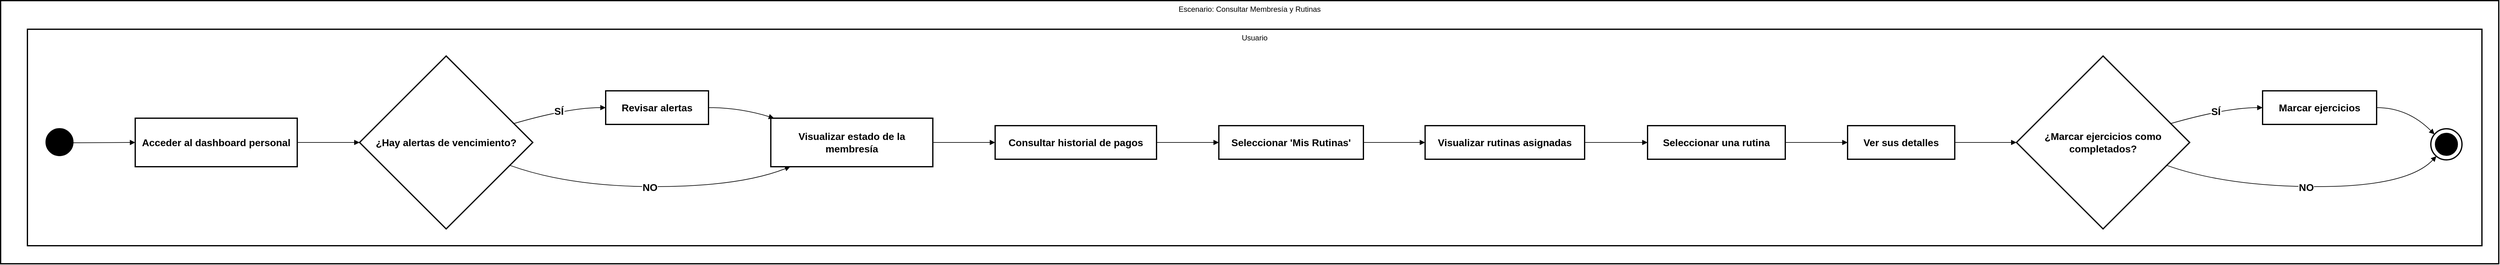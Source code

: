 <mxfile version="28.0.6">
  <diagram name="Page-1" id="ACaN3R1pOOBiM1GDDoXo">
    <mxGraphModel dx="763" dy="440" grid="1" gridSize="10" guides="1" tooltips="1" connect="1" arrows="1" fold="1" page="1" pageScale="1" pageWidth="850" pageHeight="1100" math="0" shadow="0">
      <root>
        <mxCell id="0" />
        <mxCell id="1" parent="0" />
        <mxCell id="DbT_9PZFAlHcxEYZWK9D-1" value="Escenario: Consultar Membresía y Rutinas" style="whiteSpace=wrap;strokeWidth=2;verticalAlign=top;" vertex="1" parent="1">
          <mxGeometry x="20" y="20" width="4009" height="423" as="geometry" />
        </mxCell>
        <mxCell id="DbT_9PZFAlHcxEYZWK9D-2" value="Usuario" style="whiteSpace=wrap;strokeWidth=2;verticalAlign=top;" vertex="1" parent="DbT_9PZFAlHcxEYZWK9D-1">
          <mxGeometry x="43" y="46" width="3939" height="348" as="geometry" />
        </mxCell>
        <mxCell id="DbT_9PZFAlHcxEYZWK9D-3" value="" style="ellipse;aspect=fixed;strokeWidth=2;whiteSpace=wrap;fillColor=#000000;" vertex="1" parent="DbT_9PZFAlHcxEYZWK9D-2">
          <mxGeometry x="30" y="160" width="43" height="43" as="geometry" />
        </mxCell>
        <mxCell id="DbT_9PZFAlHcxEYZWK9D-4" value="Acceder al dashboard personal" style="whiteSpace=wrap;strokeWidth=2;fontSize=16;fontStyle=1" vertex="1" parent="DbT_9PZFAlHcxEYZWK9D-2">
          <mxGeometry x="173" y="143" width="260" height="78" as="geometry" />
        </mxCell>
        <mxCell id="DbT_9PZFAlHcxEYZWK9D-5" value="¿Hay alertas de vencimiento?" style="rhombus;strokeWidth=2;whiteSpace=wrap;fontSize=16;fontStyle=1" vertex="1" parent="DbT_9PZFAlHcxEYZWK9D-2">
          <mxGeometry x="533" y="43" width="278" height="278" as="geometry" />
        </mxCell>
        <mxCell id="DbT_9PZFAlHcxEYZWK9D-6" value="Revisar alertas" style="whiteSpace=wrap;strokeWidth=2;fontSize=16;fontStyle=1" vertex="1" parent="DbT_9PZFAlHcxEYZWK9D-2">
          <mxGeometry x="928" y="99" width="165" height="54" as="geometry" />
        </mxCell>
        <mxCell id="DbT_9PZFAlHcxEYZWK9D-7" value="Visualizar estado de la membresía" style="whiteSpace=wrap;strokeWidth=2;fontSize=16;fontStyle=1" vertex="1" parent="DbT_9PZFAlHcxEYZWK9D-2">
          <mxGeometry x="1193" y="143" width="260" height="78" as="geometry" />
        </mxCell>
        <mxCell id="DbT_9PZFAlHcxEYZWK9D-8" value="Consultar historial de pagos" style="whiteSpace=wrap;strokeWidth=2;fontSize=16;fontStyle=1" vertex="1" parent="DbT_9PZFAlHcxEYZWK9D-2">
          <mxGeometry x="1553" y="155" width="259" height="54" as="geometry" />
        </mxCell>
        <mxCell id="DbT_9PZFAlHcxEYZWK9D-9" value="Seleccionar &#39;Mis Rutinas&#39;" style="whiteSpace=wrap;strokeWidth=2;fontSize=16;fontStyle=1" vertex="1" parent="DbT_9PZFAlHcxEYZWK9D-2">
          <mxGeometry x="1912" y="155" width="232" height="54" as="geometry" />
        </mxCell>
        <mxCell id="DbT_9PZFAlHcxEYZWK9D-10" value="Visualizar rutinas asignadas" style="whiteSpace=wrap;strokeWidth=2;fontSize=16;fontStyle=1" vertex="1" parent="DbT_9PZFAlHcxEYZWK9D-2">
          <mxGeometry x="2243" y="155" width="256" height="54" as="geometry" />
        </mxCell>
        <mxCell id="DbT_9PZFAlHcxEYZWK9D-11" value="Seleccionar una rutina" style="whiteSpace=wrap;strokeWidth=2;fontSize=16;fontStyle=1" vertex="1" parent="DbT_9PZFAlHcxEYZWK9D-2">
          <mxGeometry x="2600" y="155" width="221" height="54" as="geometry" />
        </mxCell>
        <mxCell id="DbT_9PZFAlHcxEYZWK9D-12" value="Ver sus detalles" style="whiteSpace=wrap;strokeWidth=2;fontSize=16;fontStyle=1" vertex="1" parent="DbT_9PZFAlHcxEYZWK9D-2">
          <mxGeometry x="2921" y="155" width="172" height="54" as="geometry" />
        </mxCell>
        <mxCell id="DbT_9PZFAlHcxEYZWK9D-13" value="¿Marcar ejercicios como completados?" style="rhombus;strokeWidth=2;whiteSpace=wrap;fontSize=16;fontStyle=1" vertex="1" parent="DbT_9PZFAlHcxEYZWK9D-2">
          <mxGeometry x="3192" y="43" width="278" height="278" as="geometry" />
        </mxCell>
        <mxCell id="DbT_9PZFAlHcxEYZWK9D-14" value="Marcar ejercicios" style="whiteSpace=wrap;strokeWidth=2;fontSize=16;fontStyle=1" vertex="1" parent="DbT_9PZFAlHcxEYZWK9D-2">
          <mxGeometry x="3587" y="99" width="183" height="54" as="geometry" />
        </mxCell>
        <mxCell id="DbT_9PZFAlHcxEYZWK9D-15" value="" style="ellipse;aspect=fixed;strokeWidth=2;whiteSpace=wrap;fontSize=60;" vertex="1" parent="DbT_9PZFAlHcxEYZWK9D-2">
          <mxGeometry x="3857" y="160" width="50" height="50" as="geometry" />
        </mxCell>
        <mxCell id="DbT_9PZFAlHcxEYZWK9D-16" value="" style="curved=1;startArrow=none;endArrow=block;exitX=1;exitY=0.53;entryX=0;entryY=0.5;rounded=0;" edge="1" parent="DbT_9PZFAlHcxEYZWK9D-2" source="DbT_9PZFAlHcxEYZWK9D-3" target="DbT_9PZFAlHcxEYZWK9D-4">
          <mxGeometry relative="1" as="geometry">
            <Array as="points" />
          </mxGeometry>
        </mxCell>
        <mxCell id="DbT_9PZFAlHcxEYZWK9D-17" value="" style="curved=1;startArrow=none;endArrow=block;exitX=1;exitY=0.5;entryX=0;entryY=0.5;rounded=0;" edge="1" parent="DbT_9PZFAlHcxEYZWK9D-2" source="DbT_9PZFAlHcxEYZWK9D-4" target="DbT_9PZFAlHcxEYZWK9D-5">
          <mxGeometry relative="1" as="geometry">
            <Array as="points" />
          </mxGeometry>
        </mxCell>
        <mxCell id="DbT_9PZFAlHcxEYZWK9D-18" value="SÍ" style="curved=1;startArrow=none;endArrow=block;exitX=1;exitY=0.36;entryX=0;entryY=0.5;rounded=0;fontSize=16;fontStyle=1" edge="1" parent="DbT_9PZFAlHcxEYZWK9D-2" source="DbT_9PZFAlHcxEYZWK9D-5" target="DbT_9PZFAlHcxEYZWK9D-6">
          <mxGeometry relative="1" as="geometry">
            <Array as="points">
              <mxPoint x="869" y="126" />
            </Array>
          </mxGeometry>
        </mxCell>
        <mxCell id="DbT_9PZFAlHcxEYZWK9D-19" value="" style="curved=1;startArrow=none;endArrow=block;exitX=1;exitY=0.5;entryX=0.02;entryY=0;rounded=0;" edge="1" parent="DbT_9PZFAlHcxEYZWK9D-2" source="DbT_9PZFAlHcxEYZWK9D-6" target="DbT_9PZFAlHcxEYZWK9D-7">
          <mxGeometry relative="1" as="geometry">
            <Array as="points">
              <mxPoint x="1143" y="126" />
            </Array>
          </mxGeometry>
        </mxCell>
        <mxCell id="DbT_9PZFAlHcxEYZWK9D-20" value="NO" style="curved=1;startArrow=none;endArrow=block;exitX=1;exitY=0.68;entryX=0.12;entryY=1;rounded=0;fontSize=16;fontStyle=1" edge="1" parent="DbT_9PZFAlHcxEYZWK9D-2" source="DbT_9PZFAlHcxEYZWK9D-5" target="DbT_9PZFAlHcxEYZWK9D-7">
          <mxGeometry relative="1" as="geometry">
            <Array as="points">
              <mxPoint x="869" y="253" />
              <mxPoint x="1143" y="253" />
            </Array>
          </mxGeometry>
        </mxCell>
        <mxCell id="DbT_9PZFAlHcxEYZWK9D-21" value="" style="curved=1;startArrow=none;endArrow=block;exitX=1;exitY=0.5;entryX=0;entryY=0.5;rounded=0;" edge="1" parent="DbT_9PZFAlHcxEYZWK9D-2" source="DbT_9PZFAlHcxEYZWK9D-7" target="DbT_9PZFAlHcxEYZWK9D-8">
          <mxGeometry relative="1" as="geometry">
            <Array as="points" />
          </mxGeometry>
        </mxCell>
        <mxCell id="DbT_9PZFAlHcxEYZWK9D-22" value="" style="curved=1;startArrow=none;endArrow=block;exitX=1;exitY=0.5;entryX=0;entryY=0.5;rounded=0;" edge="1" parent="DbT_9PZFAlHcxEYZWK9D-2" source="DbT_9PZFAlHcxEYZWK9D-8" target="DbT_9PZFAlHcxEYZWK9D-9">
          <mxGeometry relative="1" as="geometry">
            <Array as="points" />
          </mxGeometry>
        </mxCell>
        <mxCell id="DbT_9PZFAlHcxEYZWK9D-23" value="" style="curved=1;startArrow=none;endArrow=block;exitX=1;exitY=0.5;entryX=0;entryY=0.5;rounded=0;" edge="1" parent="DbT_9PZFAlHcxEYZWK9D-2" source="DbT_9PZFAlHcxEYZWK9D-9" target="DbT_9PZFAlHcxEYZWK9D-10">
          <mxGeometry relative="1" as="geometry">
            <Array as="points" />
          </mxGeometry>
        </mxCell>
        <mxCell id="DbT_9PZFAlHcxEYZWK9D-24" value="" style="curved=1;startArrow=none;endArrow=block;exitX=1;exitY=0.5;entryX=0;entryY=0.5;rounded=0;" edge="1" parent="DbT_9PZFAlHcxEYZWK9D-2" source="DbT_9PZFAlHcxEYZWK9D-10" target="DbT_9PZFAlHcxEYZWK9D-11">
          <mxGeometry relative="1" as="geometry">
            <Array as="points" />
          </mxGeometry>
        </mxCell>
        <mxCell id="DbT_9PZFAlHcxEYZWK9D-25" value="" style="curved=1;startArrow=none;endArrow=block;exitX=1;exitY=0.5;entryX=0;entryY=0.5;rounded=0;" edge="1" parent="DbT_9PZFAlHcxEYZWK9D-2" source="DbT_9PZFAlHcxEYZWK9D-11" target="DbT_9PZFAlHcxEYZWK9D-12">
          <mxGeometry relative="1" as="geometry">
            <Array as="points" />
          </mxGeometry>
        </mxCell>
        <mxCell id="DbT_9PZFAlHcxEYZWK9D-26" value="" style="curved=1;startArrow=none;endArrow=block;exitX=1;exitY=0.5;entryX=0;entryY=0.5;rounded=0;" edge="1" parent="DbT_9PZFAlHcxEYZWK9D-2" source="DbT_9PZFAlHcxEYZWK9D-12" target="DbT_9PZFAlHcxEYZWK9D-13">
          <mxGeometry relative="1" as="geometry">
            <Array as="points" />
          </mxGeometry>
        </mxCell>
        <mxCell id="DbT_9PZFAlHcxEYZWK9D-27" value="SÍ" style="curved=1;startArrow=none;endArrow=block;exitX=1;exitY=0.36;entryX=0;entryY=0.5;rounded=0;fontSize=16;fontStyle=1" edge="1" parent="DbT_9PZFAlHcxEYZWK9D-2" source="DbT_9PZFAlHcxEYZWK9D-13" target="DbT_9PZFAlHcxEYZWK9D-14">
          <mxGeometry relative="1" as="geometry">
            <Array as="points">
              <mxPoint x="3529" y="126" />
            </Array>
          </mxGeometry>
        </mxCell>
        <mxCell id="DbT_9PZFAlHcxEYZWK9D-28" value="" style="curved=1;startArrow=none;endArrow=block;exitX=1;exitY=0.5;entryX=0;entryY=0.08;rounded=0;" edge="1" parent="DbT_9PZFAlHcxEYZWK9D-2" source="DbT_9PZFAlHcxEYZWK9D-14" target="DbT_9PZFAlHcxEYZWK9D-15">
          <mxGeometry relative="1" as="geometry">
            <Array as="points">
              <mxPoint x="3820" y="126" />
            </Array>
          </mxGeometry>
        </mxCell>
        <mxCell id="DbT_9PZFAlHcxEYZWK9D-29" value="NO" style="curved=1;startArrow=none;endArrow=block;exitX=1;exitY=0.68;entryX=0.06;entryY=1.02;rounded=0;fontSize=16;fontStyle=1" edge="1" parent="DbT_9PZFAlHcxEYZWK9D-2" source="DbT_9PZFAlHcxEYZWK9D-13" target="DbT_9PZFAlHcxEYZWK9D-15">
          <mxGeometry relative="1" as="geometry">
            <Array as="points">
              <mxPoint x="3529" y="253" />
              <mxPoint x="3820" y="253" />
            </Array>
          </mxGeometry>
        </mxCell>
        <mxCell id="DbT_9PZFAlHcxEYZWK9D-30" value="" style="ellipse;whiteSpace=wrap;html=1;aspect=fixed;fillColor=#000000;" vertex="1" parent="DbT_9PZFAlHcxEYZWK9D-2">
          <mxGeometry x="3864" y="167" width="36" height="36" as="geometry" />
        </mxCell>
      </root>
    </mxGraphModel>
  </diagram>
</mxfile>
